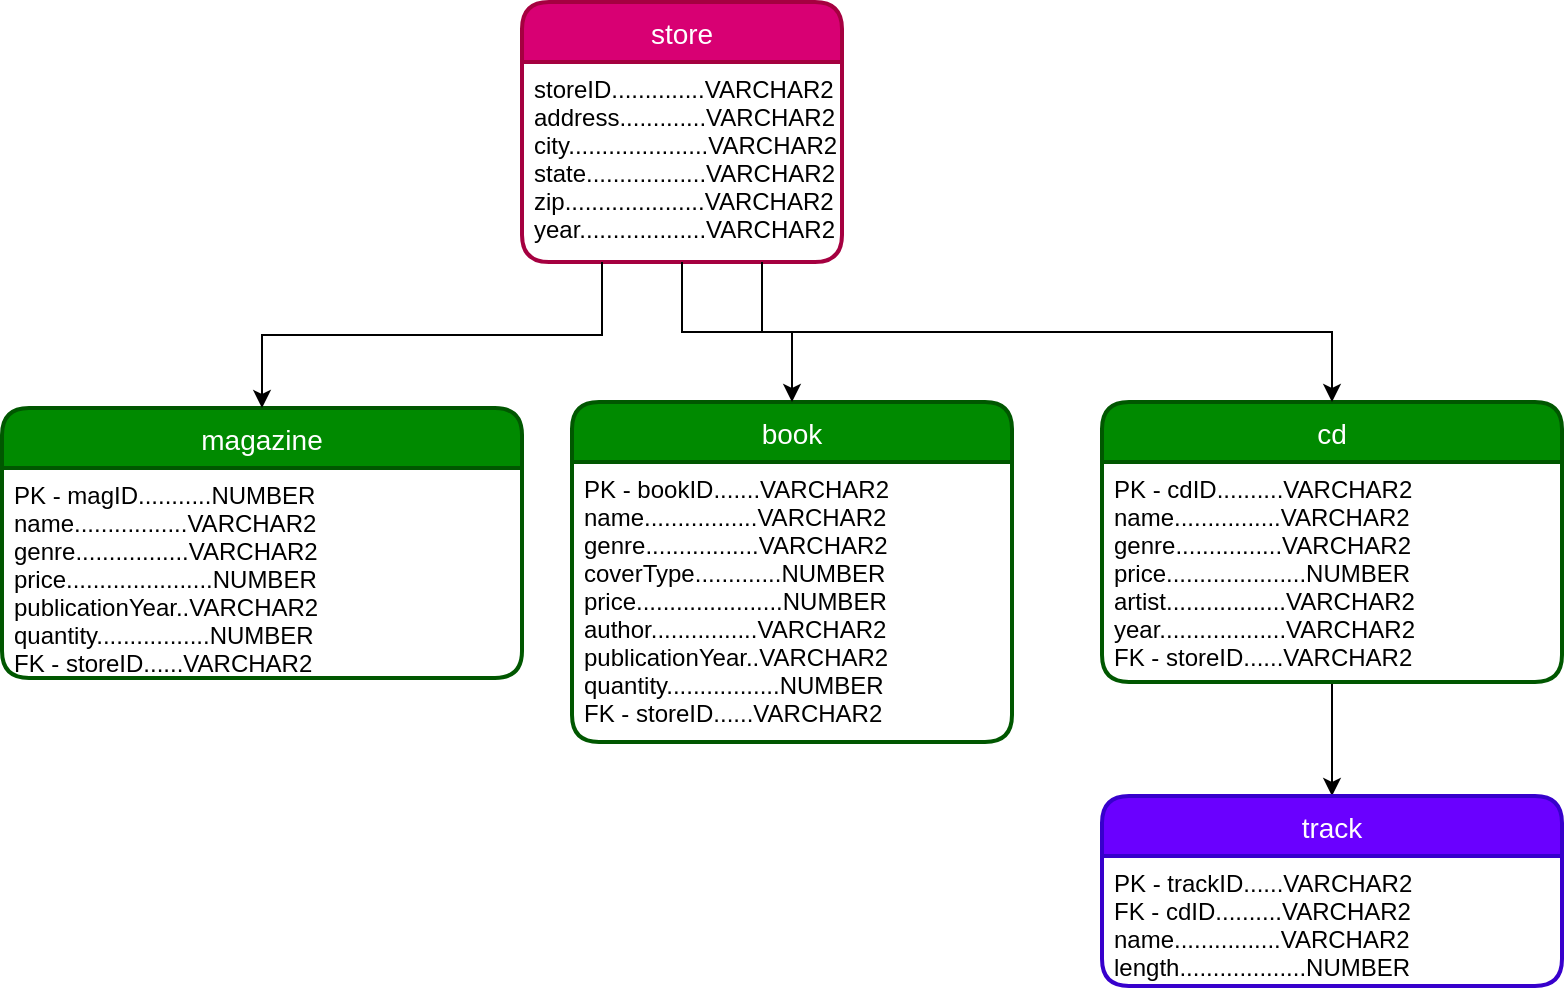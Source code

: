 <mxfile version="10.6.3" type="github"><diagram id="bMn4NYBZTTn4ASoaGQqp" name="Page-1"><mxGraphModel dx="818" dy="548" grid="1" gridSize="10" guides="1" tooltips="1" connect="1" arrows="1" fold="1" page="1" pageScale="1" pageWidth="850" pageHeight="1100" math="0" shadow="0"><root><mxCell id="0"/><mxCell id="1" parent="0"/><mxCell id="P4VWQzdwDjesbPGCkZXe-26" value="book" style="swimlane;childLayout=stackLayout;horizontal=1;startSize=30;horizontalStack=0;fillColor=#008a00;fontColor=#ffffff;rounded=1;fontSize=14;fontStyle=0;strokeWidth=2;resizeParent=0;resizeLast=1;shadow=0;dashed=0;align=center;glass=0;comic=0;strokeColor=#005700;" parent="1" vertex="1"><mxGeometry x="315" y="305" width="220" height="170" as="geometry"><mxRectangle x="90" y="240" width="60" height="30" as="alternateBounds"/></mxGeometry></mxCell><mxCell id="P4VWQzdwDjesbPGCkZXe-27" value="PK - bookID.......VARCHAR2&#10;name.................VARCHAR2&#10;genre.................VARCHAR2&#10;coverType.............NUMBER&#10;price......................NUMBER&#10;author................VARCHAR2&#10;publicationYear..VARCHAR2&#10;quantity.................NUMBER&#10;FK - storeID......VARCHAR2&#10;" style="align=left;strokeColor=none;fillColor=none;spacingLeft=4;fontSize=12;verticalAlign=top;resizable=0;rotatable=0;part=1;" parent="P4VWQzdwDjesbPGCkZXe-26" vertex="1"><mxGeometry y="30" width="220" height="140" as="geometry"/></mxCell><mxCell id="P4VWQzdwDjesbPGCkZXe-32" value="" style="edgeStyle=orthogonalEdgeStyle;rounded=0;orthogonalLoop=1;jettySize=auto;html=1;" parent="1" source="P4VWQzdwDjesbPGCkZXe-28" target="P4VWQzdwDjesbPGCkZXe-30" edge="1"><mxGeometry relative="1" as="geometry"/></mxCell><mxCell id="P4VWQzdwDjesbPGCkZXe-28" value="cd" style="swimlane;childLayout=stackLayout;horizontal=1;startSize=30;horizontalStack=0;fillColor=#008a00;fontColor=#ffffff;rounded=1;fontSize=14;fontStyle=0;strokeWidth=2;resizeParent=0;resizeLast=1;shadow=0;dashed=0;align=center;glass=0;comic=0;strokeColor=#005700;" parent="1" vertex="1"><mxGeometry x="580" y="305" width="230" height="140" as="geometry"><mxRectangle x="280" y="240" width="50" height="30" as="alternateBounds"/></mxGeometry></mxCell><mxCell id="P4VWQzdwDjesbPGCkZXe-29" value="PK - cdID..........VARCHAR2&#10;name................VARCHAR2&#10;genre................VARCHAR2&#10;price.....................NUMBER&#10;artist..................VARCHAR2&#10;year...................VARCHAR2&#10;FK - storeID......VARCHAR2&#10;&#10;" style="align=left;strokeColor=none;fillColor=none;spacingLeft=4;fontSize=12;verticalAlign=top;resizable=0;rotatable=0;part=1;" parent="P4VWQzdwDjesbPGCkZXe-28" vertex="1"><mxGeometry y="30" width="230" height="110" as="geometry"/></mxCell><mxCell id="P4VWQzdwDjesbPGCkZXe-30" value="track" style="swimlane;childLayout=stackLayout;horizontal=1;startSize=30;horizontalStack=0;fillColor=#6a00ff;fontColor=#ffffff;rounded=1;fontSize=14;fontStyle=0;strokeWidth=2;resizeParent=0;resizeLast=1;shadow=0;dashed=0;align=center;glass=0;comic=0;strokeColor=#3700CC;" parent="1" vertex="1"><mxGeometry x="580" y="502" width="230" height="95" as="geometry"/></mxCell><mxCell id="P4VWQzdwDjesbPGCkZXe-31" value="PK - trackID......VARCHAR2&#10;FK - cdID..........VARCHAR2&#10;name................VARCHAR2&#10;length...................NUMBER&#10;" style="align=left;strokeColor=none;fillColor=none;spacingLeft=4;fontSize=12;verticalAlign=top;resizable=0;rotatable=0;part=1;" parent="P4VWQzdwDjesbPGCkZXe-30" vertex="1"><mxGeometry y="30" width="230" height="65" as="geometry"/></mxCell><mxCell id="P4VWQzdwDjesbPGCkZXe-33" value="store" style="swimlane;childLayout=stackLayout;horizontal=1;startSize=30;horizontalStack=0;fillColor=#d80073;fontColor=#ffffff;rounded=1;fontSize=14;fontStyle=0;strokeWidth=2;resizeParent=0;resizeLast=1;shadow=0;dashed=0;align=center;glass=0;comic=0;strokeColor=#A50040;" parent="1" vertex="1"><mxGeometry x="290" y="105" width="160" height="130" as="geometry"/></mxCell><mxCell id="P4VWQzdwDjesbPGCkZXe-34" value="storeID..............VARCHAR2&#10;address.............VARCHAR2&#10;city.....................VARCHAR2&#10;state..................VARCHAR2&#10;zip.....................VARCHAR2&#10;year...................VARCHAR2&#10;" style="align=left;strokeColor=none;fillColor=none;spacingLeft=4;fontSize=12;verticalAlign=top;resizable=0;rotatable=0;part=1;" parent="P4VWQzdwDjesbPGCkZXe-33" vertex="1"><mxGeometry y="30" width="160" height="100" as="geometry"/></mxCell><mxCell id="P4VWQzdwDjesbPGCkZXe-40" value="magazine" style="swimlane;childLayout=stackLayout;horizontal=1;startSize=30;horizontalStack=0;fillColor=#008a00;fontColor=#ffffff;rounded=1;fontSize=14;fontStyle=0;strokeWidth=2;resizeParent=0;resizeLast=1;shadow=0;dashed=0;align=center;glass=0;comic=0;strokeColor=#005700;" parent="1" vertex="1"><mxGeometry x="30" y="308" width="260" height="135" as="geometry"><mxRectangle x="90" y="240" width="60" height="30" as="alternateBounds"/></mxGeometry></mxCell><mxCell id="P4VWQzdwDjesbPGCkZXe-41" value="PK - magID...........NUMBER&#10;name.................VARCHAR2&#10;genre.................VARCHAR2&#10;price......................NUMBER&#10;publicationYear..VARCHAR2&#10;quantity.................NUMBER&#10;FK - storeID......VARCHAR2&#10;" style="align=left;strokeColor=none;fillColor=none;spacingLeft=4;fontSize=12;verticalAlign=top;resizable=0;rotatable=0;part=1;" parent="P4VWQzdwDjesbPGCkZXe-40" vertex="1"><mxGeometry y="30" width="260" height="105" as="geometry"/></mxCell><mxCell id="P4VWQzdwDjesbPGCkZXe-42" style="edgeStyle=orthogonalEdgeStyle;rounded=0;orthogonalLoop=1;jettySize=auto;html=1;exitX=0.25;exitY=1;exitDx=0;exitDy=0;" parent="1" source="P4VWQzdwDjesbPGCkZXe-34" target="P4VWQzdwDjesbPGCkZXe-40" edge="1"><mxGeometry relative="1" as="geometry"/></mxCell><mxCell id="P4VWQzdwDjesbPGCkZXe-43" style="edgeStyle=orthogonalEdgeStyle;rounded=0;orthogonalLoop=1;jettySize=auto;html=1;exitX=0.5;exitY=1;exitDx=0;exitDy=0;entryX=0.5;entryY=0;entryDx=0;entryDy=0;" parent="1" source="P4VWQzdwDjesbPGCkZXe-34" target="P4VWQzdwDjesbPGCkZXe-26" edge="1"><mxGeometry relative="1" as="geometry"/></mxCell><mxCell id="P4VWQzdwDjesbPGCkZXe-44" style="edgeStyle=orthogonalEdgeStyle;rounded=0;orthogonalLoop=1;jettySize=auto;html=1;exitX=0.75;exitY=1;exitDx=0;exitDy=0;entryX=0.5;entryY=0;entryDx=0;entryDy=0;" parent="1" source="P4VWQzdwDjesbPGCkZXe-34" target="P4VWQzdwDjesbPGCkZXe-28" edge="1"><mxGeometry relative="1" as="geometry"/></mxCell></root></mxGraphModel></diagram></mxfile>